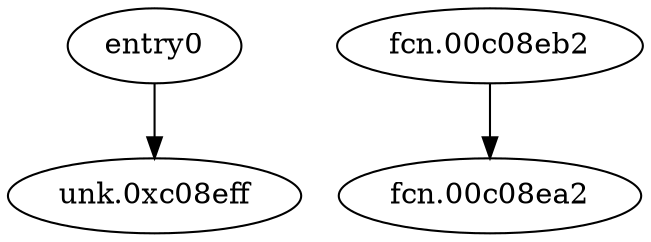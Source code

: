 digraph code {
  "0x00c08270" [label="entry0"];
  "0x00c08270" -> "0x00c08eff";
  "0x00c08eff" [label="unk.0xc08eff"];
  "0x00c08eb2" [label="fcn.00c08eb2"];
  "0x00c08eb2" -> "0x00c08ea2";
  "0x00c08ea2" [label="fcn.00c08ea2"];
}